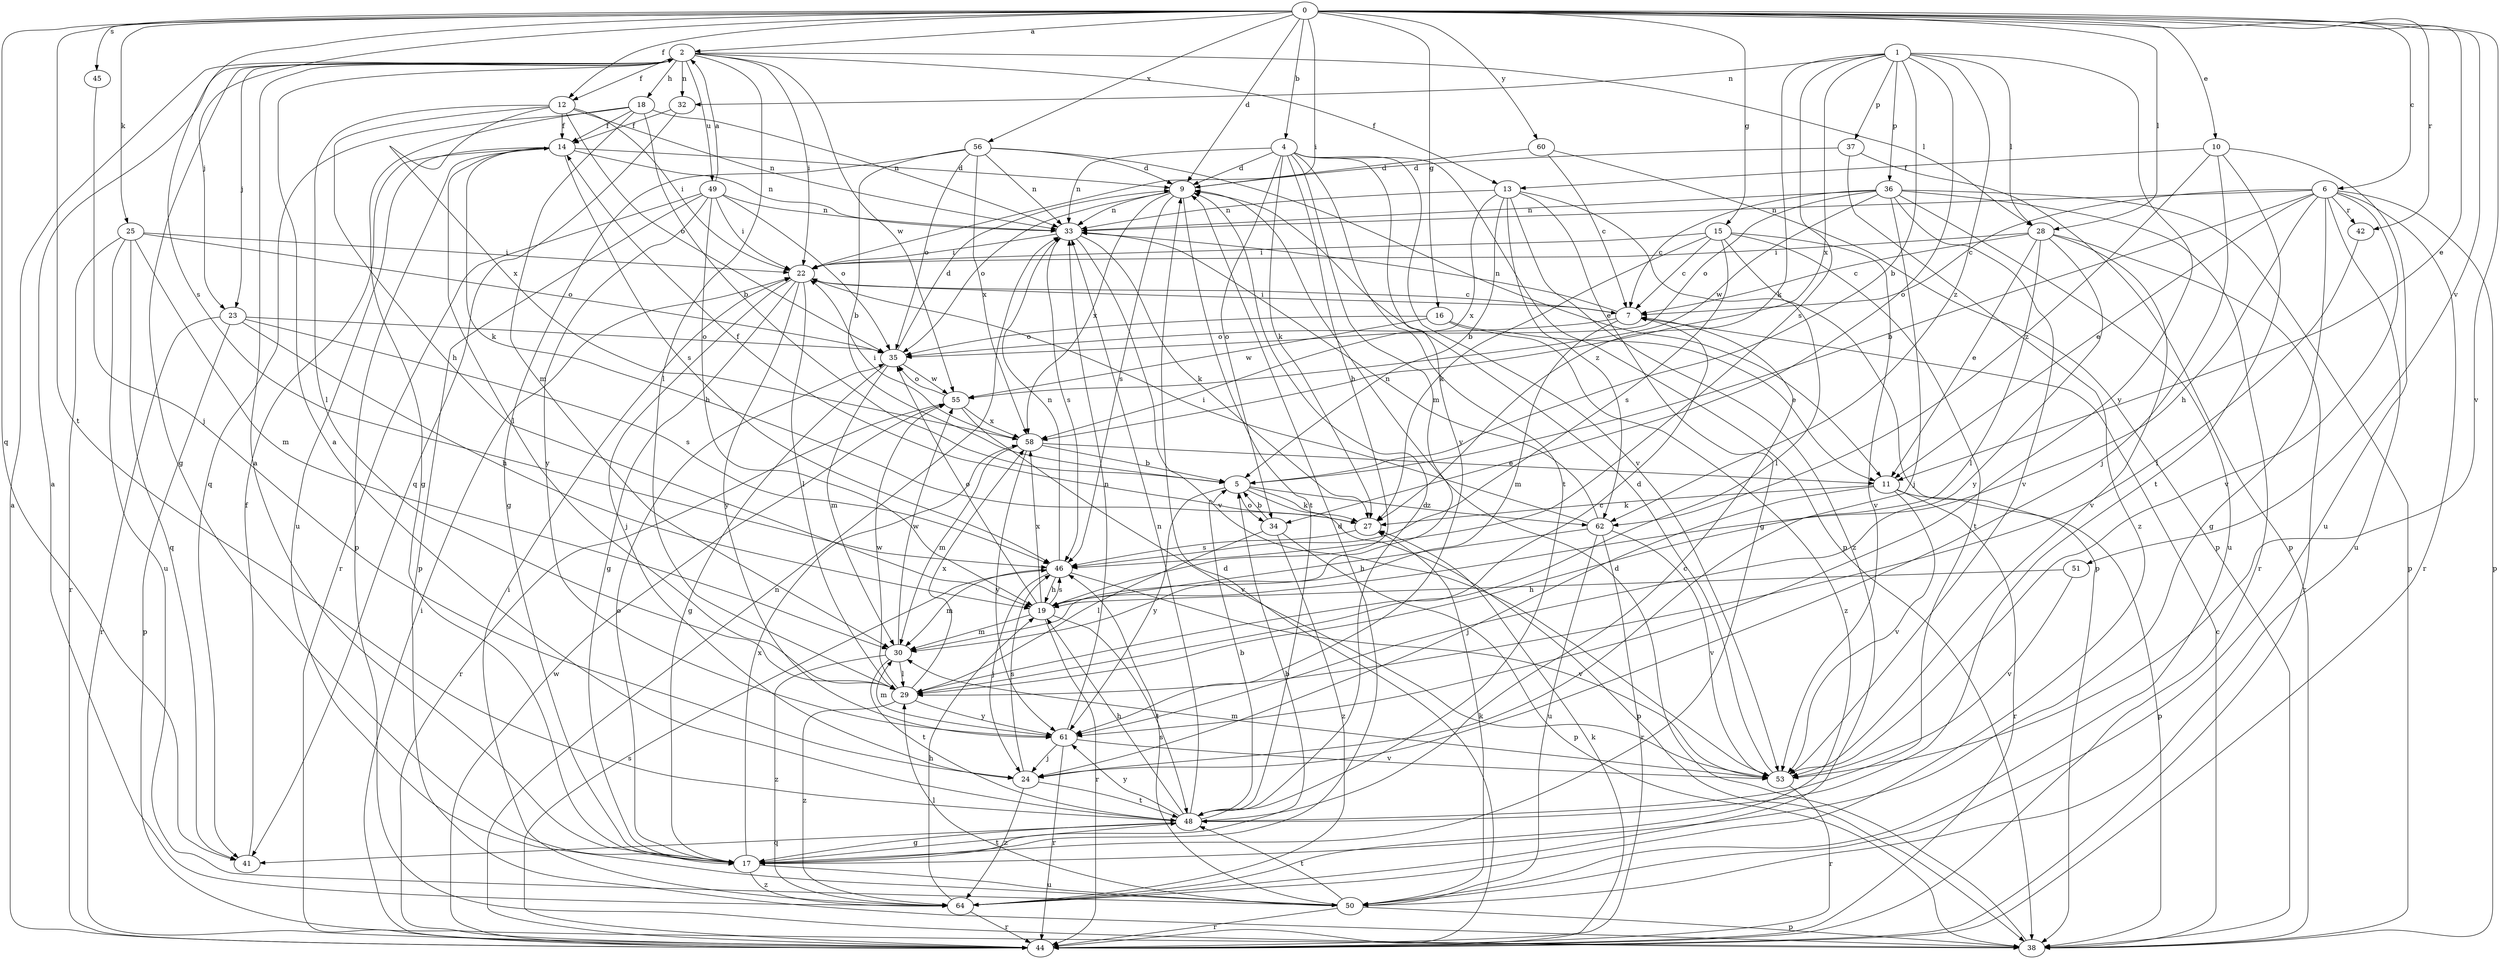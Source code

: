 strict digraph  {
0;
1;
2;
4;
5;
6;
7;
9;
10;
11;
12;
13;
14;
15;
16;
17;
18;
19;
22;
23;
24;
25;
27;
28;
29;
30;
32;
33;
34;
35;
36;
37;
38;
41;
42;
44;
45;
46;
48;
49;
50;
51;
53;
55;
56;
58;
60;
61;
62;
64;
0 -> 2  [label=a];
0 -> 4  [label=b];
0 -> 6  [label=c];
0 -> 9  [label=d];
0 -> 10  [label=e];
0 -> 11  [label=e];
0 -> 12  [label=f];
0 -> 15  [label=g];
0 -> 16  [label=g];
0 -> 22  [label=i];
0 -> 23  [label=j];
0 -> 25  [label=k];
0 -> 28  [label=l];
0 -> 41  [label=q];
0 -> 42  [label=r];
0 -> 45  [label=s];
0 -> 46  [label=s];
0 -> 48  [label=t];
0 -> 51  [label=v];
0 -> 53  [label=v];
0 -> 56  [label=x];
0 -> 60  [label=y];
1 -> 5  [label=b];
1 -> 27  [label=k];
1 -> 28  [label=l];
1 -> 32  [label=n];
1 -> 34  [label=o];
1 -> 36  [label=p];
1 -> 37  [label=p];
1 -> 46  [label=s];
1 -> 58  [label=x];
1 -> 61  [label=y];
1 -> 62  [label=z];
2 -> 12  [label=f];
2 -> 13  [label=f];
2 -> 17  [label=g];
2 -> 18  [label=h];
2 -> 22  [label=i];
2 -> 23  [label=j];
2 -> 28  [label=l];
2 -> 29  [label=l];
2 -> 32  [label=n];
2 -> 49  [label=u];
2 -> 55  [label=w];
4 -> 9  [label=d];
4 -> 19  [label=h];
4 -> 27  [label=k];
4 -> 30  [label=m];
4 -> 33  [label=n];
4 -> 34  [label=o];
4 -> 38  [label=p];
4 -> 48  [label=t];
4 -> 53  [label=v];
4 -> 61  [label=y];
5 -> 27  [label=k];
5 -> 34  [label=o];
5 -> 38  [label=p];
5 -> 61  [label=y];
5 -> 62  [label=z];
6 -> 5  [label=b];
6 -> 7  [label=c];
6 -> 11  [label=e];
6 -> 17  [label=g];
6 -> 19  [label=h];
6 -> 33  [label=n];
6 -> 38  [label=p];
6 -> 42  [label=r];
6 -> 44  [label=r];
6 -> 50  [label=u];
6 -> 53  [label=v];
7 -> 22  [label=i];
7 -> 30  [label=m];
7 -> 33  [label=n];
7 -> 35  [label=o];
9 -> 33  [label=n];
9 -> 35  [label=o];
9 -> 46  [label=s];
9 -> 48  [label=t];
9 -> 58  [label=x];
10 -> 13  [label=f];
10 -> 24  [label=j];
10 -> 48  [label=t];
10 -> 50  [label=u];
10 -> 62  [label=z];
11 -> 24  [label=j];
11 -> 27  [label=k];
11 -> 38  [label=p];
11 -> 44  [label=r];
11 -> 53  [label=v];
12 -> 14  [label=f];
12 -> 19  [label=h];
12 -> 22  [label=i];
12 -> 29  [label=l];
12 -> 33  [label=n];
12 -> 35  [label=o];
12 -> 58  [label=x];
13 -> 5  [label=b];
13 -> 17  [label=g];
13 -> 33  [label=n];
13 -> 38  [label=p];
13 -> 58  [label=x];
13 -> 62  [label=z];
13 -> 64  [label=z];
14 -> 9  [label=d];
14 -> 27  [label=k];
14 -> 29  [label=l];
14 -> 33  [label=n];
14 -> 38  [label=p];
14 -> 46  [label=s];
14 -> 50  [label=u];
15 -> 7  [label=c];
15 -> 22  [label=i];
15 -> 27  [label=k];
15 -> 29  [label=l];
15 -> 46  [label=s];
15 -> 48  [label=t];
15 -> 53  [label=v];
16 -> 11  [label=e];
16 -> 35  [label=o];
16 -> 55  [label=w];
16 -> 64  [label=z];
17 -> 2  [label=a];
17 -> 5  [label=b];
17 -> 9  [label=d];
17 -> 35  [label=o];
17 -> 48  [label=t];
17 -> 50  [label=u];
17 -> 58  [label=x];
17 -> 64  [label=z];
18 -> 5  [label=b];
18 -> 14  [label=f];
18 -> 17  [label=g];
18 -> 30  [label=m];
18 -> 33  [label=n];
18 -> 41  [label=q];
19 -> 30  [label=m];
19 -> 35  [label=o];
19 -> 44  [label=r];
19 -> 46  [label=s];
19 -> 48  [label=t];
19 -> 58  [label=x];
22 -> 7  [label=c];
22 -> 17  [label=g];
22 -> 24  [label=j];
22 -> 29  [label=l];
22 -> 61  [label=y];
23 -> 19  [label=h];
23 -> 35  [label=o];
23 -> 38  [label=p];
23 -> 44  [label=r];
23 -> 46  [label=s];
24 -> 46  [label=s];
24 -> 48  [label=t];
24 -> 64  [label=z];
25 -> 22  [label=i];
25 -> 30  [label=m];
25 -> 35  [label=o];
25 -> 41  [label=q];
25 -> 44  [label=r];
25 -> 50  [label=u];
27 -> 14  [label=f];
27 -> 46  [label=s];
28 -> 7  [label=c];
28 -> 11  [label=e];
28 -> 22  [label=i];
28 -> 29  [label=l];
28 -> 44  [label=r];
28 -> 53  [label=v];
28 -> 61  [label=y];
29 -> 7  [label=c];
29 -> 55  [label=w];
29 -> 58  [label=x];
29 -> 61  [label=y];
29 -> 64  [label=z];
30 -> 29  [label=l];
30 -> 48  [label=t];
30 -> 55  [label=w];
30 -> 64  [label=z];
32 -> 14  [label=f];
32 -> 41  [label=q];
33 -> 22  [label=i];
33 -> 27  [label=k];
33 -> 46  [label=s];
33 -> 53  [label=v];
34 -> 5  [label=b];
34 -> 29  [label=l];
34 -> 38  [label=p];
34 -> 64  [label=z];
35 -> 9  [label=d];
35 -> 17  [label=g];
35 -> 30  [label=m];
35 -> 55  [label=w];
36 -> 7  [label=c];
36 -> 24  [label=j];
36 -> 33  [label=n];
36 -> 35  [label=o];
36 -> 38  [label=p];
36 -> 44  [label=r];
36 -> 50  [label=u];
36 -> 53  [label=v];
36 -> 55  [label=w];
37 -> 9  [label=d];
37 -> 38  [label=p];
37 -> 64  [label=z];
38 -> 7  [label=c];
38 -> 9  [label=d];
41 -> 14  [label=f];
42 -> 29  [label=l];
44 -> 2  [label=a];
44 -> 9  [label=d];
44 -> 22  [label=i];
44 -> 27  [label=k];
44 -> 33  [label=n];
44 -> 46  [label=s];
44 -> 55  [label=w];
45 -> 24  [label=j];
46 -> 19  [label=h];
46 -> 24  [label=j];
46 -> 30  [label=m];
46 -> 33  [label=n];
46 -> 53  [label=v];
48 -> 2  [label=a];
48 -> 5  [label=b];
48 -> 7  [label=c];
48 -> 9  [label=d];
48 -> 17  [label=g];
48 -> 19  [label=h];
48 -> 33  [label=n];
48 -> 41  [label=q];
48 -> 61  [label=y];
49 -> 2  [label=a];
49 -> 19  [label=h];
49 -> 22  [label=i];
49 -> 33  [label=n];
49 -> 35  [label=o];
49 -> 38  [label=p];
49 -> 44  [label=r];
49 -> 61  [label=y];
50 -> 27  [label=k];
50 -> 29  [label=l];
50 -> 38  [label=p];
50 -> 44  [label=r];
50 -> 46  [label=s];
50 -> 48  [label=t];
51 -> 19  [label=h];
51 -> 53  [label=v];
53 -> 9  [label=d];
53 -> 30  [label=m];
53 -> 44  [label=r];
55 -> 35  [label=o];
55 -> 44  [label=r];
55 -> 53  [label=v];
55 -> 58  [label=x];
56 -> 5  [label=b];
56 -> 9  [label=d];
56 -> 11  [label=e];
56 -> 17  [label=g];
56 -> 33  [label=n];
56 -> 35  [label=o];
56 -> 58  [label=x];
58 -> 5  [label=b];
58 -> 11  [label=e];
58 -> 22  [label=i];
58 -> 30  [label=m];
58 -> 61  [label=y];
60 -> 7  [label=c];
60 -> 9  [label=d];
60 -> 38  [label=p];
61 -> 24  [label=j];
61 -> 30  [label=m];
61 -> 33  [label=n];
61 -> 44  [label=r];
61 -> 53  [label=v];
62 -> 19  [label=h];
62 -> 22  [label=i];
62 -> 33  [label=n];
62 -> 44  [label=r];
62 -> 50  [label=u];
62 -> 53  [label=v];
64 -> 2  [label=a];
64 -> 19  [label=h];
64 -> 22  [label=i];
64 -> 44  [label=r];
}
